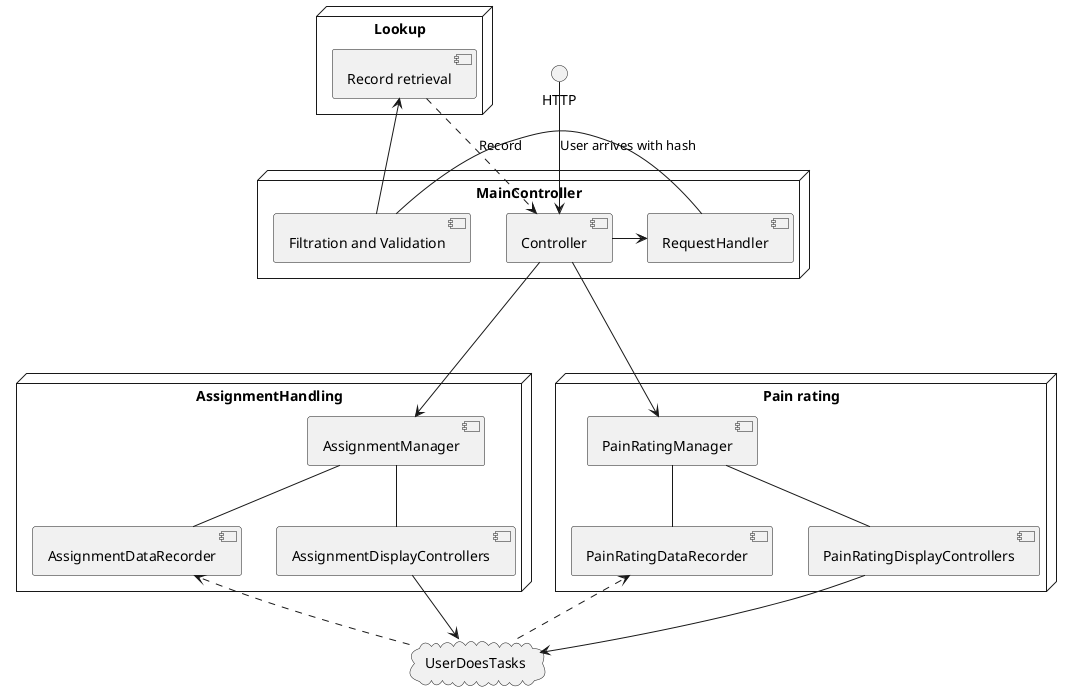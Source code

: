 @startuml

cloud "UserDoesTasks" {
}

node "MainController"{
[Controller]  -right-> [RequestHandler]
[RequestHandler] -right- [Filtration and Validation]
}

node "Lookup" {
[Record retrieval]
}

node "AssignmentHandling" {
[AssignmentManager]-- [AssignmentDisplayControllers]
[AssignmentManager] -- [AssignmentDataRecorder]

}

node "Pain rating" {
[PainRatingManager] -- [PainRatingDisplayControllers]
[PainRatingManager] -- [PainRatingDataRecorder]
}


HTTP --> [Controller] : User arrives with hash
[Filtration and Validation] -right-> [Record retrieval]

[Record retrieval] ..> [Controller] : Record
[Controller] --down-> [AssignmentManager]
[Controller] --down-> [PainRatingManager]

[AssignmentDisplayControllers]  --> UserDoesTasks
[PainRatingDisplayControllers] --> UserDoesTasks
UserDoesTasks ...> [PainRatingDataRecorder]
UserDoesTasks ...> [AssignmentDataRecorder]
@enduml